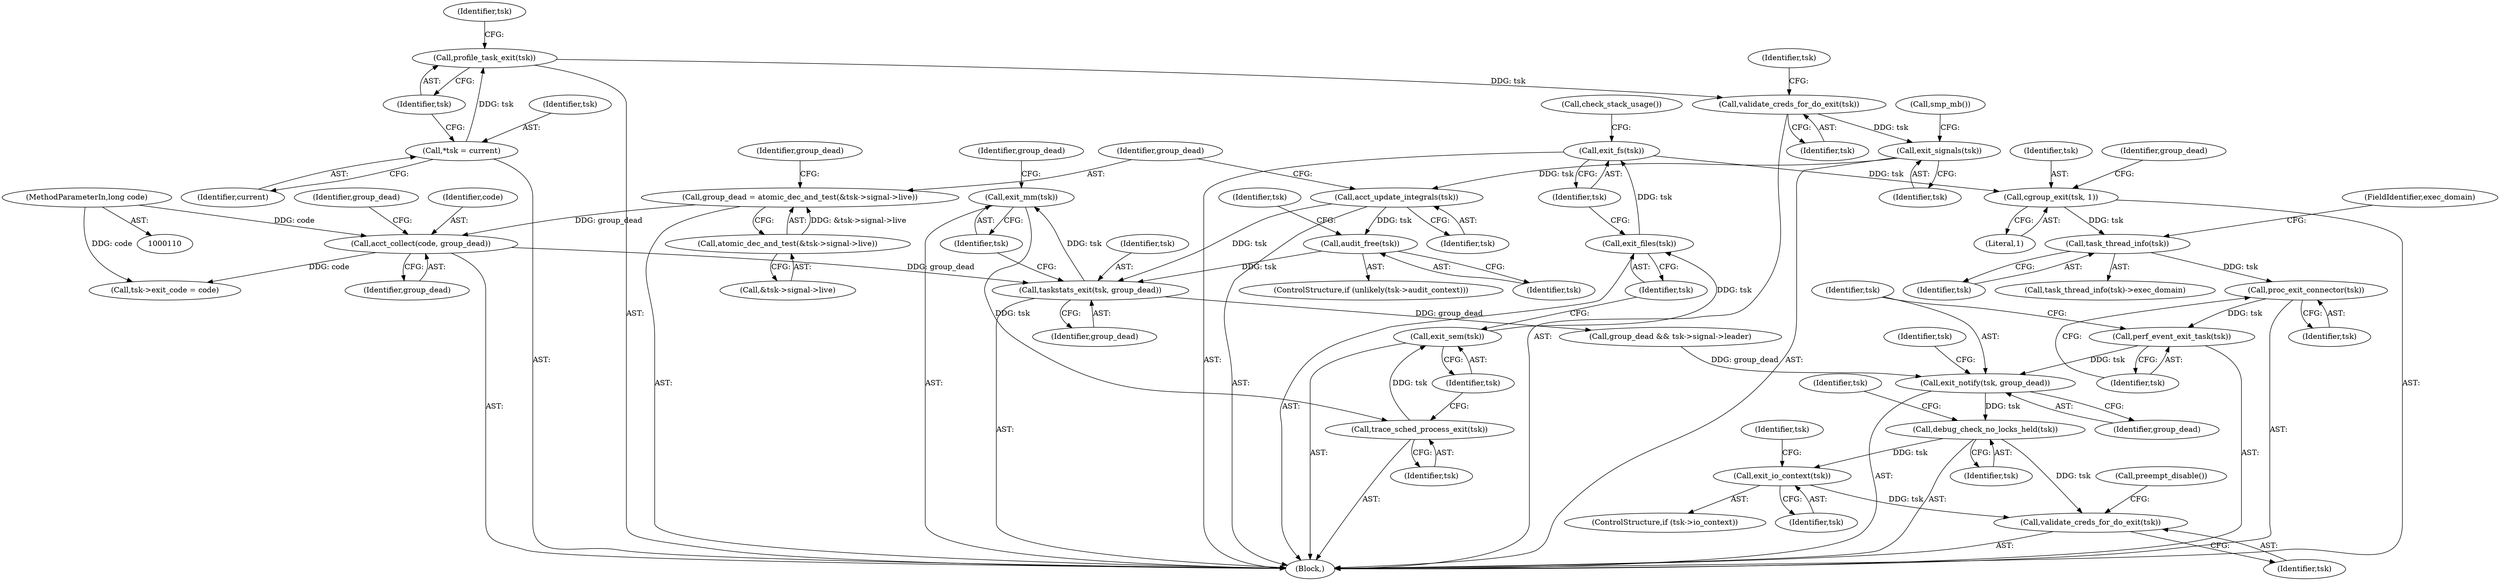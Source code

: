 digraph "0_linux_b69f2292063d2caf37ca9aec7d63ded203701bf3_0@API" {
"1000267" [label="(Call,proc_exit_connector(tsk))"];
"1000263" [label="(Call,task_thread_info(tsk))"];
"1000247" [label="(Call,cgroup_exit(tsk, 1))"];
"1000243" [label="(Call,exit_fs(tsk))"];
"1000241" [label="(Call,exit_files(tsk))"];
"1000239" [label="(Call,exit_sem(tsk))"];
"1000237" [label="(Call,trace_sched_process_exit(tsk))"];
"1000232" [label="(Call,exit_mm(tsk))"];
"1000229" [label="(Call,taskstats_exit(tsk, group_dead))"];
"1000222" [label="(Call,audit_free(tsk))"];
"1000172" [label="(Call,acct_update_integrals(tsk))"];
"1000161" [label="(Call,exit_signals(tsk))"];
"1000142" [label="(Call,validate_creds_for_do_exit(tsk))"];
"1000118" [label="(Call,profile_task_exit(tsk))"];
"1000114" [label="(Call,*tsk = current)"];
"1000211" [label="(Call,acct_collect(code, group_dead))"];
"1000111" [label="(MethodParameterIn,long code)"];
"1000174" [label="(Call,group_dead = atomic_dec_and_test(&tsk->signal->live))"];
"1000176" [label="(Call,atomic_dec_and_test(&tsk->signal->live))"];
"1000269" [label="(Call,perf_event_exit_task(tsk))"];
"1000271" [label="(Call,exit_notify(tsk, group_dead))"];
"1000292" [label="(Call,debug_check_no_locks_held(tsk))"];
"1000303" [label="(Call,exit_io_context(tsk))"];
"1000313" [label="(Call,validate_creds_for_do_exit(tsk))"];
"1000315" [label="(Call,preempt_disable())"];
"1000222" [label="(Call,audit_free(tsk))"];
"1000177" [label="(Call,&tsk->signal->live)"];
"1000293" [label="(Identifier,tsk)"];
"1000239" [label="(Call,exit_sem(tsk))"];
"1000212" [label="(Identifier,code)"];
"1000272" [label="(Identifier,tsk)"];
"1000235" [label="(Identifier,group_dead)"];
"1000142" [label="(Call,validate_creds_for_do_exit(tsk))"];
"1000299" [label="(ControlStructure,if (tsk->io_context))"];
"1000248" [label="(Identifier,tsk)"];
"1000251" [label="(Call,group_dead && tsk->signal->leader)"];
"1000211" [label="(Call,acct_collect(code, group_dead))"];
"1000175" [label="(Identifier,group_dead)"];
"1000161" [label="(Call,exit_signals(tsk))"];
"1000242" [label="(Identifier,tsk)"];
"1000162" [label="(Identifier,tsk)"];
"1000244" [label="(Identifier,tsk)"];
"1000249" [label="(Literal,1)"];
"1000124" [label="(Identifier,tsk)"];
"1000111" [label="(MethodParameterIn,long code)"];
"1000148" [label="(Identifier,tsk)"];
"1000237" [label="(Call,trace_sched_process_exit(tsk))"];
"1000112" [label="(Block,)"];
"1000263" [label="(Call,task_thread_info(tsk))"];
"1000233" [label="(Identifier,tsk)"];
"1000240" [label="(Identifier,tsk)"];
"1000163" [label="(Call,smp_mb())"];
"1000173" [label="(Identifier,tsk)"];
"1000304" [label="(Identifier,tsk)"];
"1000262" [label="(Call,task_thread_info(tsk)->exec_domain)"];
"1000276" [label="(Identifier,tsk)"];
"1000217" [label="(ControlStructure,if (unlikely(tsk->audit_context)))"];
"1000270" [label="(Identifier,tsk)"];
"1000230" [label="(Identifier,tsk)"];
"1000229" [label="(Call,taskstats_exit(tsk, group_dead))"];
"1000172" [label="(Call,acct_update_integrals(tsk))"];
"1000241" [label="(Call,exit_files(tsk))"];
"1000213" [label="(Identifier,group_dead)"];
"1000232" [label="(Call,exit_mm(tsk))"];
"1000271" [label="(Call,exit_notify(tsk, group_dead))"];
"1000267" [label="(Call,proc_exit_connector(tsk))"];
"1000243" [label="(Call,exit_fs(tsk))"];
"1000115" [label="(Identifier,tsk)"];
"1000264" [label="(Identifier,tsk)"];
"1000114" [label="(Call,*tsk = current)"];
"1000184" [label="(Identifier,group_dead)"];
"1000303" [label="(Call,exit_io_context(tsk))"];
"1000313" [label="(Call,validate_creds_for_do_exit(tsk))"];
"1000118" [label="(Call,profile_task_exit(tsk))"];
"1000238" [label="(Identifier,tsk)"];
"1000119" [label="(Identifier,tsk)"];
"1000273" [label="(Identifier,group_dead)"];
"1000245" [label="(Call,check_stack_usage())"];
"1000143" [label="(Identifier,tsk)"];
"1000176" [label="(Call,atomic_dec_and_test(&tsk->signal->live))"];
"1000224" [label="(Call,tsk->exit_code = code)"];
"1000231" [label="(Identifier,group_dead)"];
"1000314" [label="(Identifier,tsk)"];
"1000269" [label="(Call,perf_event_exit_task(tsk))"];
"1000174" [label="(Call,group_dead = atomic_dec_and_test(&tsk->signal->live))"];
"1000292" [label="(Call,debug_check_no_locks_held(tsk))"];
"1000296" [label="(Identifier,tsk)"];
"1000223" [label="(Identifier,tsk)"];
"1000116" [label="(Identifier,current)"];
"1000215" [label="(Identifier,group_dead)"];
"1000252" [label="(Identifier,group_dead)"];
"1000247" [label="(Call,cgroup_exit(tsk, 1))"];
"1000307" [label="(Identifier,tsk)"];
"1000265" [label="(FieldIdentifier,exec_domain)"];
"1000226" [label="(Identifier,tsk)"];
"1000268" [label="(Identifier,tsk)"];
"1000267" -> "1000112"  [label="AST: "];
"1000267" -> "1000268"  [label="CFG: "];
"1000268" -> "1000267"  [label="AST: "];
"1000270" -> "1000267"  [label="CFG: "];
"1000263" -> "1000267"  [label="DDG: tsk"];
"1000267" -> "1000269"  [label="DDG: tsk"];
"1000263" -> "1000262"  [label="AST: "];
"1000263" -> "1000264"  [label="CFG: "];
"1000264" -> "1000263"  [label="AST: "];
"1000265" -> "1000263"  [label="CFG: "];
"1000247" -> "1000263"  [label="DDG: tsk"];
"1000247" -> "1000112"  [label="AST: "];
"1000247" -> "1000249"  [label="CFG: "];
"1000248" -> "1000247"  [label="AST: "];
"1000249" -> "1000247"  [label="AST: "];
"1000252" -> "1000247"  [label="CFG: "];
"1000243" -> "1000247"  [label="DDG: tsk"];
"1000243" -> "1000112"  [label="AST: "];
"1000243" -> "1000244"  [label="CFG: "];
"1000244" -> "1000243"  [label="AST: "];
"1000245" -> "1000243"  [label="CFG: "];
"1000241" -> "1000243"  [label="DDG: tsk"];
"1000241" -> "1000112"  [label="AST: "];
"1000241" -> "1000242"  [label="CFG: "];
"1000242" -> "1000241"  [label="AST: "];
"1000244" -> "1000241"  [label="CFG: "];
"1000239" -> "1000241"  [label="DDG: tsk"];
"1000239" -> "1000112"  [label="AST: "];
"1000239" -> "1000240"  [label="CFG: "];
"1000240" -> "1000239"  [label="AST: "];
"1000242" -> "1000239"  [label="CFG: "];
"1000237" -> "1000239"  [label="DDG: tsk"];
"1000237" -> "1000112"  [label="AST: "];
"1000237" -> "1000238"  [label="CFG: "];
"1000238" -> "1000237"  [label="AST: "];
"1000240" -> "1000237"  [label="CFG: "];
"1000232" -> "1000237"  [label="DDG: tsk"];
"1000232" -> "1000112"  [label="AST: "];
"1000232" -> "1000233"  [label="CFG: "];
"1000233" -> "1000232"  [label="AST: "];
"1000235" -> "1000232"  [label="CFG: "];
"1000229" -> "1000232"  [label="DDG: tsk"];
"1000229" -> "1000112"  [label="AST: "];
"1000229" -> "1000231"  [label="CFG: "];
"1000230" -> "1000229"  [label="AST: "];
"1000231" -> "1000229"  [label="AST: "];
"1000233" -> "1000229"  [label="CFG: "];
"1000222" -> "1000229"  [label="DDG: tsk"];
"1000172" -> "1000229"  [label="DDG: tsk"];
"1000211" -> "1000229"  [label="DDG: group_dead"];
"1000229" -> "1000251"  [label="DDG: group_dead"];
"1000222" -> "1000217"  [label="AST: "];
"1000222" -> "1000223"  [label="CFG: "];
"1000223" -> "1000222"  [label="AST: "];
"1000226" -> "1000222"  [label="CFG: "];
"1000172" -> "1000222"  [label="DDG: tsk"];
"1000172" -> "1000112"  [label="AST: "];
"1000172" -> "1000173"  [label="CFG: "];
"1000173" -> "1000172"  [label="AST: "];
"1000175" -> "1000172"  [label="CFG: "];
"1000161" -> "1000172"  [label="DDG: tsk"];
"1000161" -> "1000112"  [label="AST: "];
"1000161" -> "1000162"  [label="CFG: "];
"1000162" -> "1000161"  [label="AST: "];
"1000163" -> "1000161"  [label="CFG: "];
"1000142" -> "1000161"  [label="DDG: tsk"];
"1000142" -> "1000112"  [label="AST: "];
"1000142" -> "1000143"  [label="CFG: "];
"1000143" -> "1000142"  [label="AST: "];
"1000148" -> "1000142"  [label="CFG: "];
"1000118" -> "1000142"  [label="DDG: tsk"];
"1000118" -> "1000112"  [label="AST: "];
"1000118" -> "1000119"  [label="CFG: "];
"1000119" -> "1000118"  [label="AST: "];
"1000124" -> "1000118"  [label="CFG: "];
"1000114" -> "1000118"  [label="DDG: tsk"];
"1000114" -> "1000112"  [label="AST: "];
"1000114" -> "1000116"  [label="CFG: "];
"1000115" -> "1000114"  [label="AST: "];
"1000116" -> "1000114"  [label="AST: "];
"1000119" -> "1000114"  [label="CFG: "];
"1000211" -> "1000112"  [label="AST: "];
"1000211" -> "1000213"  [label="CFG: "];
"1000212" -> "1000211"  [label="AST: "];
"1000213" -> "1000211"  [label="AST: "];
"1000215" -> "1000211"  [label="CFG: "];
"1000111" -> "1000211"  [label="DDG: code"];
"1000174" -> "1000211"  [label="DDG: group_dead"];
"1000211" -> "1000224"  [label="DDG: code"];
"1000111" -> "1000110"  [label="AST: "];
"1000111" -> "1000224"  [label="DDG: code"];
"1000174" -> "1000112"  [label="AST: "];
"1000174" -> "1000176"  [label="CFG: "];
"1000175" -> "1000174"  [label="AST: "];
"1000176" -> "1000174"  [label="AST: "];
"1000184" -> "1000174"  [label="CFG: "];
"1000176" -> "1000174"  [label="DDG: &tsk->signal->live"];
"1000176" -> "1000177"  [label="CFG: "];
"1000177" -> "1000176"  [label="AST: "];
"1000269" -> "1000112"  [label="AST: "];
"1000269" -> "1000270"  [label="CFG: "];
"1000270" -> "1000269"  [label="AST: "];
"1000272" -> "1000269"  [label="CFG: "];
"1000269" -> "1000271"  [label="DDG: tsk"];
"1000271" -> "1000112"  [label="AST: "];
"1000271" -> "1000273"  [label="CFG: "];
"1000272" -> "1000271"  [label="AST: "];
"1000273" -> "1000271"  [label="AST: "];
"1000276" -> "1000271"  [label="CFG: "];
"1000251" -> "1000271"  [label="DDG: group_dead"];
"1000271" -> "1000292"  [label="DDG: tsk"];
"1000292" -> "1000112"  [label="AST: "];
"1000292" -> "1000293"  [label="CFG: "];
"1000293" -> "1000292"  [label="AST: "];
"1000296" -> "1000292"  [label="CFG: "];
"1000292" -> "1000303"  [label="DDG: tsk"];
"1000292" -> "1000313"  [label="DDG: tsk"];
"1000303" -> "1000299"  [label="AST: "];
"1000303" -> "1000304"  [label="CFG: "];
"1000304" -> "1000303"  [label="AST: "];
"1000307" -> "1000303"  [label="CFG: "];
"1000303" -> "1000313"  [label="DDG: tsk"];
"1000313" -> "1000112"  [label="AST: "];
"1000313" -> "1000314"  [label="CFG: "];
"1000314" -> "1000313"  [label="AST: "];
"1000315" -> "1000313"  [label="CFG: "];
}
